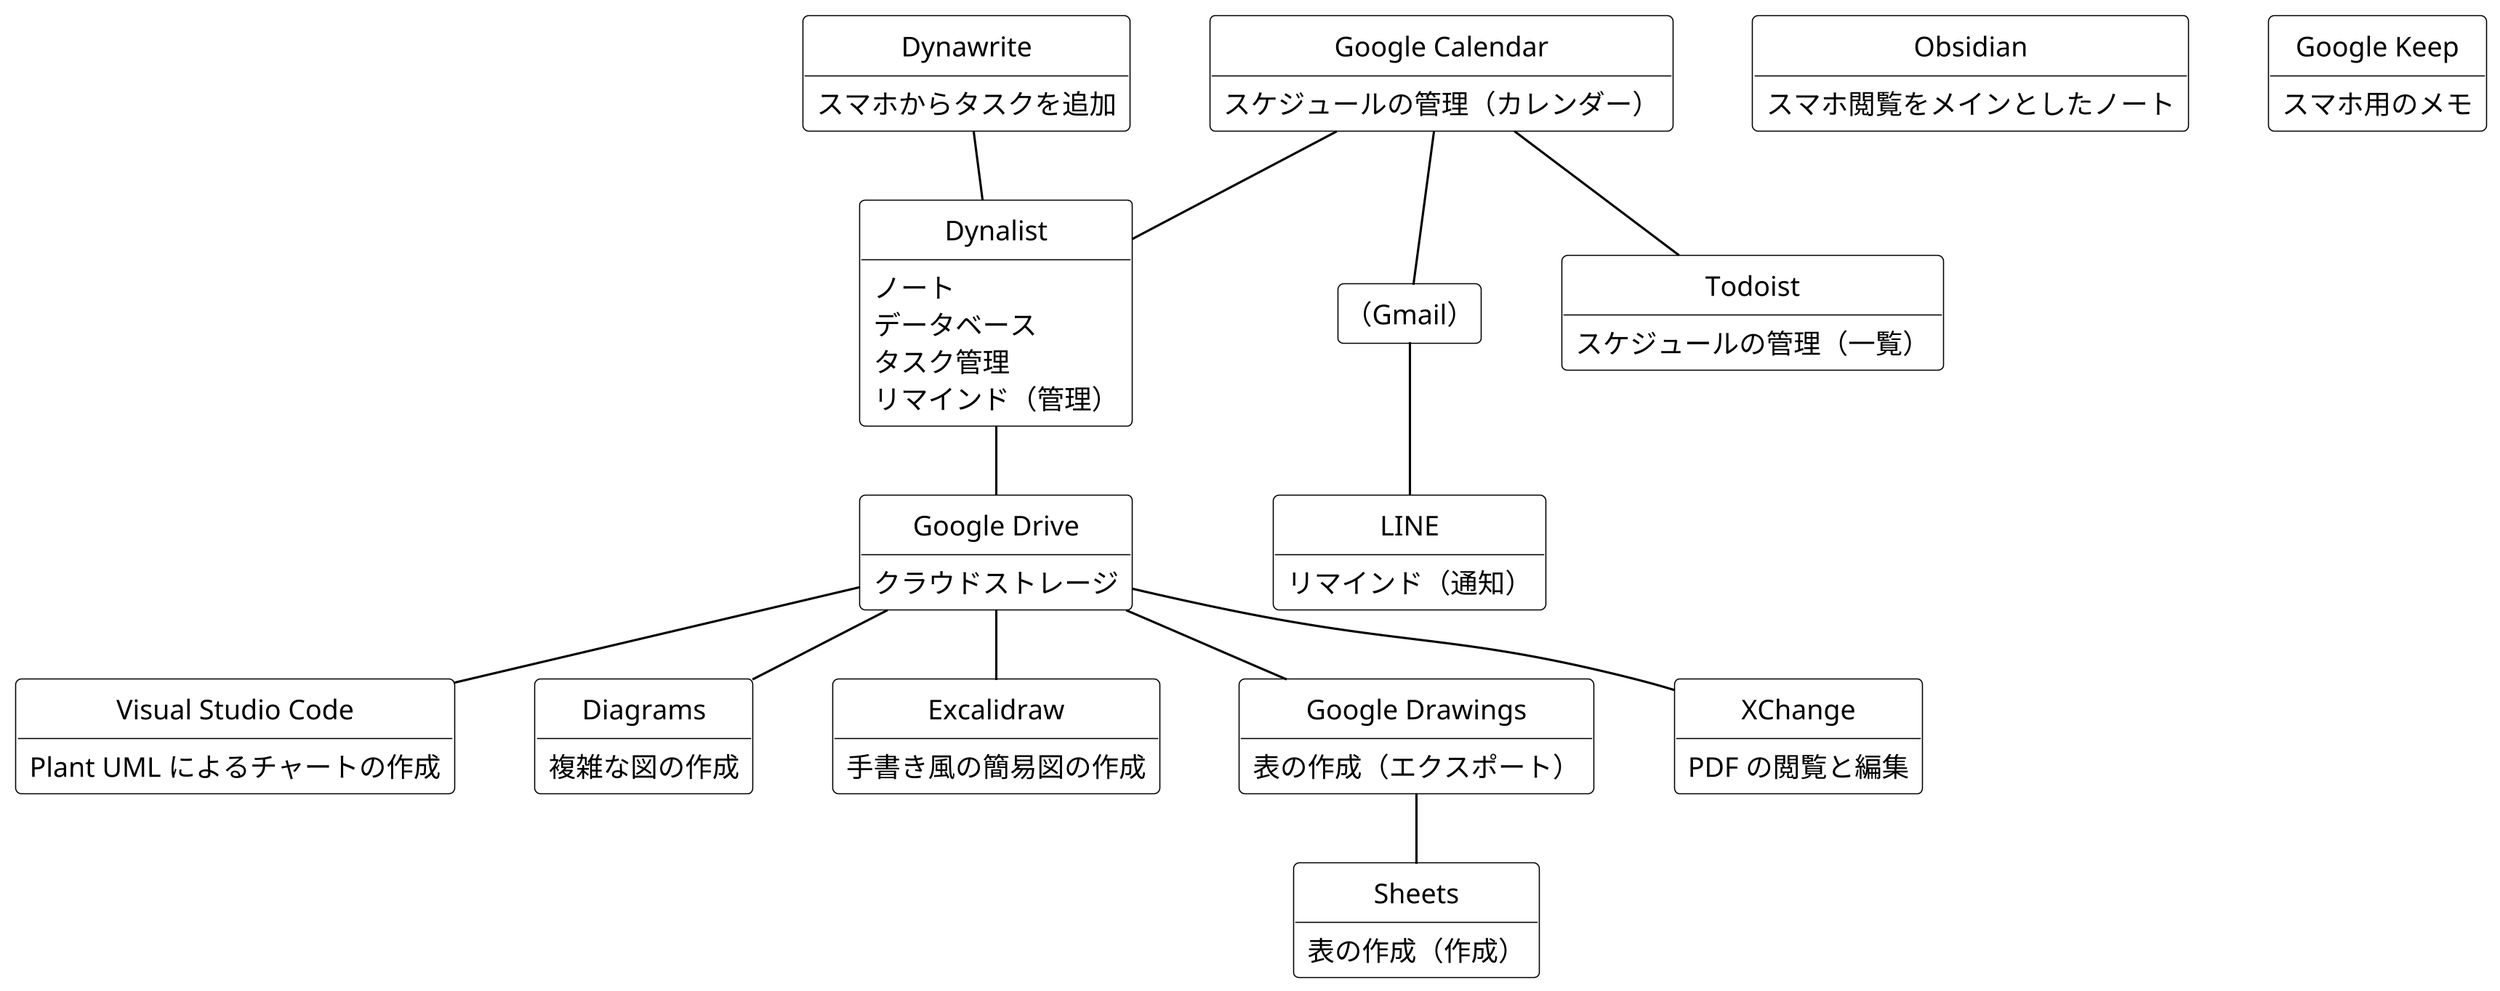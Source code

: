@startuml

hide circle
hide empty fields
hide empty methods

skinparam class {
    backGroundColor white
    borderColor black
    arrowColor black
}

skinparam {
    shadowing false
    ranksep 30
    dpi 300
    arrowThickness 1
    defaultFontSize 12
    arrowFontSize 8
}

class "Dynalist" as dynalist {
    ノート
    データベース
    タスク管理
    リマインド（管理）
}

class "Google Drive" as googledrive {
    クラウドストレージ
}

class "Visual Studio Code" as visualstudiocode {
    Plant UML によるチャートの作成
}

class "Diagrams" as diagrams {
    複雑な図の作成
}

class "Excalidraw" as excalidraw {
    手書き風の簡易図の作成
}

class "Google Drawings" as drawings {
    表の作成（エクスポート）
}

class "Sheets" as sheets {
    表の作成（作成）
}

class "XChange" as xchange {
    PDF の閲覧と編集
}

class "Dynawrite" as dynawrite {
    スマホからタスクを追加
}

class "Obsidian" as obsidian {
    スマホ閲覧をメインとしたノート
}

class "Google Keep" as googlekeep {
    スマホ用のメモ
}

class "Google Calendar" as googlecalendar {
    スケジュールの管理（カレンダー）
}

class "（Gmail）" as gmail {
}

class "LINE" as line {
    リマインド（通知）
}

class "Todoist" as todoist {
    スケジュールの管理（一覧）
}


googlecalendar -- dynalist
googlecalendar -- todoist
googlecalendar -- gmail
gmail -- line
dynalist -- googledrive
googledrive -- visualstudiocode
googledrive -- diagrams
googledrive -- excalidraw
googledrive -- drawings
drawings -- sheets
googledrive -- xchange
dynawrite -- dynalist


@enduml